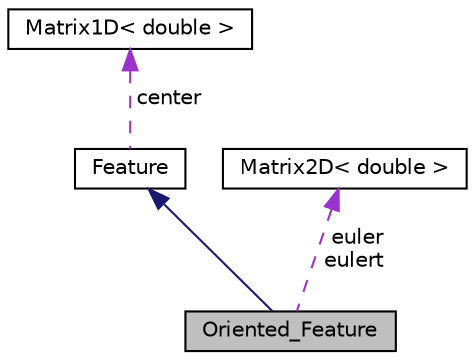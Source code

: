 digraph "Oriented_Feature"
{
  edge [fontname="Helvetica",fontsize="10",labelfontname="Helvetica",labelfontsize="10"];
  node [fontname="Helvetica",fontsize="10",shape=record];
  Node7 [label="Oriented_Feature",height=0.2,width=0.4,color="black", fillcolor="grey75", style="filled", fontcolor="black"];
  Node8 -> Node7 [dir="back",color="midnightblue",fontsize="10",style="solid",fontname="Helvetica"];
  Node8 [label="Feature",height=0.2,width=0.4,color="black", fillcolor="white", style="filled",URL="$classFeature.html"];
  Node9 -> Node8 [dir="back",color="darkorchid3",fontsize="10",style="dashed",label=" center" ,fontname="Helvetica"];
  Node9 [label="Matrix1D\< double \>",height=0.2,width=0.4,color="black", fillcolor="white", style="filled",URL="$classMatrix1D.html"];
  Node10 -> Node7 [dir="back",color="darkorchid3",fontsize="10",style="dashed",label=" euler\neulert" ,fontname="Helvetica"];
  Node10 [label="Matrix2D\< double \>",height=0.2,width=0.4,color="black", fillcolor="white", style="filled",URL="$classMatrix2D.html"];
}
